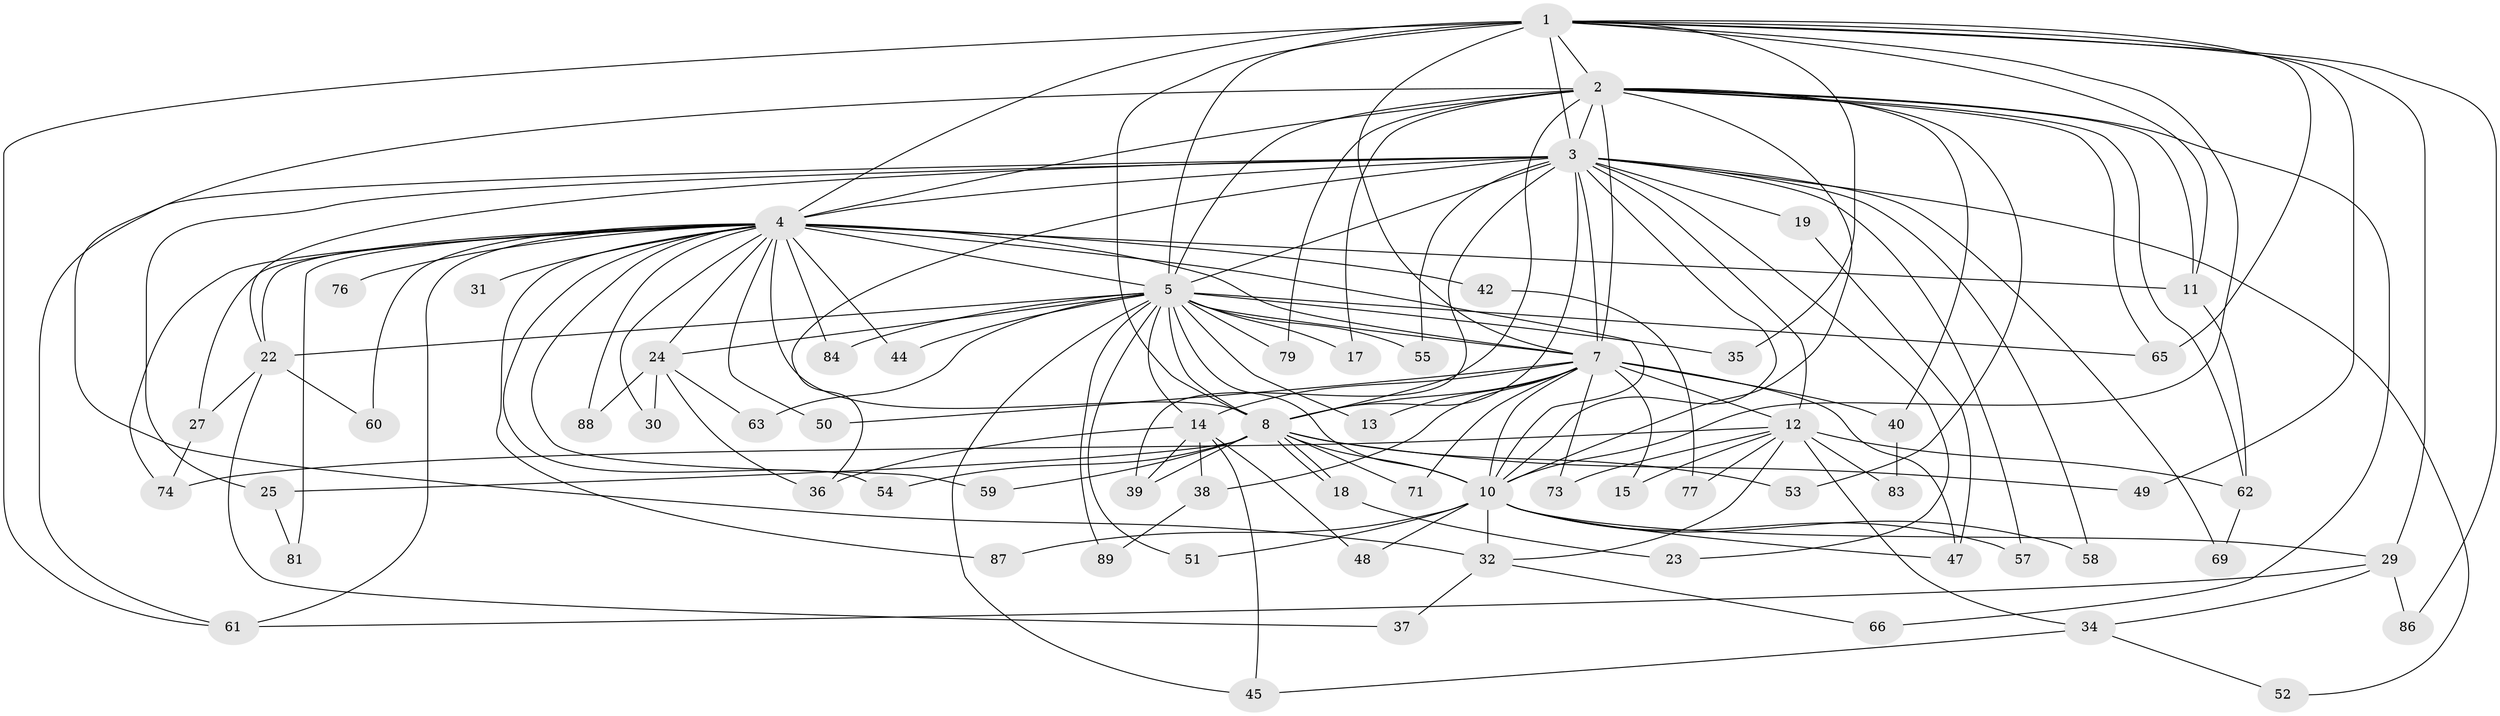 // original degree distribution, {18: 0.021739130434782608, 20: 0.021739130434782608, 12: 0.021739130434782608, 25: 0.010869565217391304, 17: 0.010869565217391304, 19: 0.010869565217391304, 21: 0.010869565217391304, 15: 0.010869565217391304, 4: 0.07608695652173914, 10: 0.010869565217391304, 2: 0.5543478260869565, 6: 0.010869565217391304, 3: 0.17391304347826086, 5: 0.043478260869565216, 7: 0.010869565217391304}
// Generated by graph-tools (version 1.1) at 2025/11/02/27/25 16:11:05]
// undirected, 67 vertices, 154 edges
graph export_dot {
graph [start="1"]
  node [color=gray90,style=filled];
  1 [super="+90"];
  2 [super="+46"];
  3 [super="+9"];
  4 [super="+6"];
  5 [super="+16"];
  7 [super="+70"];
  8 [super="+26"];
  10 [super="+21"];
  11 [super="+33"];
  12 [super="+80"];
  13;
  14 [super="+43"];
  15;
  17 [super="+20"];
  18;
  19 [super="+64"];
  22 [super="+28"];
  23;
  24 [super="+78"];
  25 [super="+72"];
  27 [super="+41"];
  29 [super="+85"];
  30;
  31;
  32 [super="+56"];
  34;
  35 [super="+67"];
  36;
  37;
  38;
  39 [super="+75"];
  40;
  42;
  44;
  45 [super="+82"];
  47;
  48;
  49;
  50;
  51;
  52;
  53;
  54;
  55;
  57;
  58;
  59;
  60;
  61 [super="+68"];
  62 [super="+91"];
  63;
  65 [super="+92"];
  66;
  69;
  71;
  73;
  74;
  76;
  77;
  79;
  81;
  83;
  84;
  86;
  87;
  88;
  89;
  1 -- 2;
  1 -- 3 [weight=2];
  1 -- 4 [weight=3];
  1 -- 5 [weight=2];
  1 -- 7;
  1 -- 8;
  1 -- 10;
  1 -- 11;
  1 -- 29;
  1 -- 35;
  1 -- 49;
  1 -- 61;
  1 -- 86;
  1 -- 65;
  2 -- 3 [weight=2];
  2 -- 4 [weight=2];
  2 -- 5;
  2 -- 7;
  2 -- 8;
  2 -- 10;
  2 -- 11;
  2 -- 40;
  2 -- 53;
  2 -- 65;
  2 -- 66;
  2 -- 79;
  2 -- 17;
  2 -- 62;
  2 -- 32;
  3 -- 4 [weight=4];
  3 -- 5 [weight=2];
  3 -- 7 [weight=2];
  3 -- 8 [weight=3];
  3 -- 10 [weight=2];
  3 -- 23;
  3 -- 39;
  3 -- 69;
  3 -- 12;
  3 -- 19;
  3 -- 22;
  3 -- 25;
  3 -- 36;
  3 -- 52;
  3 -- 55;
  3 -- 57;
  3 -- 58;
  3 -- 61;
  4 -- 5 [weight=2];
  4 -- 7 [weight=2];
  4 -- 8 [weight=2];
  4 -- 10 [weight=2];
  4 -- 27 [weight=2];
  4 -- 31 [weight=2];
  4 -- 42 [weight=2];
  4 -- 50;
  4 -- 54;
  4 -- 59;
  4 -- 60;
  4 -- 74;
  4 -- 76 [weight=2];
  4 -- 84;
  4 -- 87;
  4 -- 88;
  4 -- 81;
  4 -- 30;
  4 -- 44;
  4 -- 61;
  4 -- 22;
  4 -- 24;
  4 -- 11;
  5 -- 7;
  5 -- 8;
  5 -- 10;
  5 -- 13;
  5 -- 14;
  5 -- 24 [weight=2];
  5 -- 35 [weight=2];
  5 -- 44;
  5 -- 45;
  5 -- 63;
  5 -- 79;
  5 -- 65;
  5 -- 17;
  5 -- 51;
  5 -- 84;
  5 -- 22;
  5 -- 55;
  5 -- 89;
  7 -- 8;
  7 -- 10;
  7 -- 12;
  7 -- 13;
  7 -- 14 [weight=2];
  7 -- 15;
  7 -- 38;
  7 -- 40;
  7 -- 47;
  7 -- 50;
  7 -- 71;
  7 -- 73;
  8 -- 10 [weight=2];
  8 -- 18;
  8 -- 18;
  8 -- 25;
  8 -- 39;
  8 -- 49;
  8 -- 54;
  8 -- 59;
  8 -- 71;
  8 -- 53;
  10 -- 29;
  10 -- 32;
  10 -- 47;
  10 -- 51;
  10 -- 57;
  10 -- 48;
  10 -- 58;
  10 -- 87;
  11 -- 62;
  12 -- 15;
  12 -- 32;
  12 -- 34;
  12 -- 62;
  12 -- 73;
  12 -- 77;
  12 -- 83;
  12 -- 74;
  14 -- 38;
  14 -- 39;
  14 -- 48;
  14 -- 36;
  14 -- 45;
  18 -- 23;
  19 -- 47;
  22 -- 27;
  22 -- 37;
  22 -- 60;
  24 -- 30;
  24 -- 36;
  24 -- 63;
  24 -- 88;
  25 -- 81;
  27 -- 74;
  29 -- 34;
  29 -- 86;
  29 -- 61;
  32 -- 37;
  32 -- 66;
  34 -- 52;
  34 -- 45;
  38 -- 89;
  40 -- 83;
  42 -- 77;
  62 -- 69;
}
